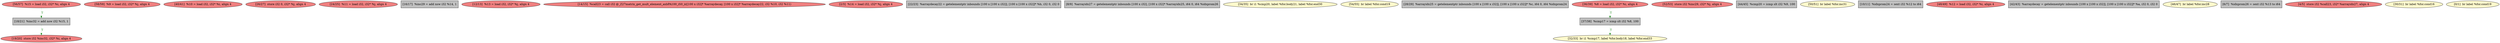 
digraph G {


node2089 [fillcolor=lightcoral,label="[19/20]  store i32 %inc32, i32* %i, align 4",shape=ellipse,style=filled ]
node2088 [fillcolor=lightcoral,label="[58/59]  %9 = load i32, i32* %j, align 4",shape=ellipse,style=filled ]
node2086 [fillcolor=lightcoral,label="[40/41]  %10 = load i32, i32* %i, align 4",shape=ellipse,style=filled ]
node2085 [fillcolor=lightcoral,label="[26/27]  store i32 0, i32* %j, align 4",shape=ellipse,style=filled ]
node2084 [fillcolor=lightcoral,label="[24/25]  %11 = load i32, i32* %j, align 4",shape=ellipse,style=filled ]
node2083 [fillcolor=grey,label="[16/17]  %inc29 = add nsw i32 %14, 1",shape=rectangle,style=filled ]
node2082 [fillcolor=grey,label="[18/21]  %inc32 = add nsw i32 %15, 1",shape=rectangle,style=filled ]
node2081 [fillcolor=lightcoral,label="[12/13]  %13 = load i32, i32* %j, align 4",shape=ellipse,style=filled ]
node2080 [fillcolor=lightcoral,label="[14/15]  %call23 = call i32 @_Z27matrix_get_mult_element_axbPA100_iS0_ii([100 x i32]* %arraydecay, [100 x i32]* %arraydecay22, i32 %10, i32 %11)",shape=ellipse,style=filled ]
node2079 [fillcolor=lightcoral,label="[2/3]  %14 = load i32, i32* %j, align 4",shape=ellipse,style=filled ]
node2078 [fillcolor=grey,label="[22/23]  %arraydecay22 = getelementptr inbounds [100 x [100 x i32]], [100 x [100 x i32]]* %b, i32 0, i32 0",shape=rectangle,style=filled ]
node2076 [fillcolor=grey,label="[8/9]  %arrayidx27 = getelementptr inbounds [100 x i32], [100 x i32]* %arrayidx25, i64 0, i64 %idxprom26",shape=rectangle,style=filled ]
node2063 [fillcolor=lemonchiffon,label="[34/35]  br i1 %cmp20, label %for.body21, label %for.end30",shape=ellipse,style=filled ]
node2066 [fillcolor=lemonchiffon,label="[54/55]  br label %for.cond19",shape=ellipse,style=filled ]
node2060 [fillcolor=grey,label="[28/29]  %arrayidx25 = getelementptr inbounds [100 x [100 x i32]], [100 x [100 x i32]]* %c, i64 0, i64 %idxprom24",shape=rectangle,style=filled ]
node2065 [fillcolor=lightcoral,label="[56/57]  %15 = load i32, i32* %i, align 4",shape=ellipse,style=filled ]
node2087 [fillcolor=lightcoral,label="[36/39]  %8 = load i32, i32* %i, align 4",shape=ellipse,style=filled ]
node2064 [fillcolor=grey,label="[37/38]  %cmp17 = icmp slt i32 %8, 100",shape=rectangle,style=filled ]
node2067 [fillcolor=lightcoral,label="[52/53]  store i32 %inc29, i32* %j, align 4",shape=ellipse,style=filled ]
node2069 [fillcolor=grey,label="[44/45]  %cmp20 = icmp slt i32 %9, 100",shape=rectangle,style=filled ]
node2062 [fillcolor=lemonchiffon,label="[32/33]  br i1 %cmp17, label %for.body18, label %for.end33",shape=ellipse,style=filled ]
node2071 [fillcolor=lemonchiffon,label="[50/51]  br label %for.inc31",shape=ellipse,style=filled ]
node2077 [fillcolor=grey,label="[10/11]  %idxprom24 = sext i32 %12 to i64",shape=rectangle,style=filled ]
node2072 [fillcolor=lightcoral,label="[48/49]  %12 = load i32, i32* %i, align 4",shape=ellipse,style=filled ]
node2068 [fillcolor=grey,label="[42/43]  %arraydecay = getelementptr inbounds [100 x [100 x i32]], [100 x [100 x i32]]* %a, i32 0, i32 0",shape=rectangle,style=filled ]
node2070 [fillcolor=lemonchiffon,label="[46/47]  br label %for.inc28",shape=ellipse,style=filled ]
node2074 [fillcolor=grey,label="[6/7]  %idxprom26 = sext i32 %13 to i64",shape=rectangle,style=filled ]
node2073 [fillcolor=lightcoral,label="[4/5]  store i32 %call23, i32* %arrayidx27, align 4",shape=ellipse,style=filled ]
node2061 [fillcolor=lemonchiffon,label="[30/31]  br label %for.cond16",shape=ellipse,style=filled ]
node2075 [fillcolor=lemonchiffon,label="[0/1]  br label %for.cond19",shape=ellipse,style=filled ]

node2087->node2064 [style=dotted,color=forestgreen,label="T",fontcolor=forestgreen ]
node2082->node2089 [style=dotted,color=forestgreen,label="T",fontcolor=forestgreen ]
node2065->node2082 [style=dotted,color=forestgreen,label="T",fontcolor=forestgreen ]
node2064->node2062 [style=dotted,color=forestgreen,label="T",fontcolor=forestgreen ]


}
